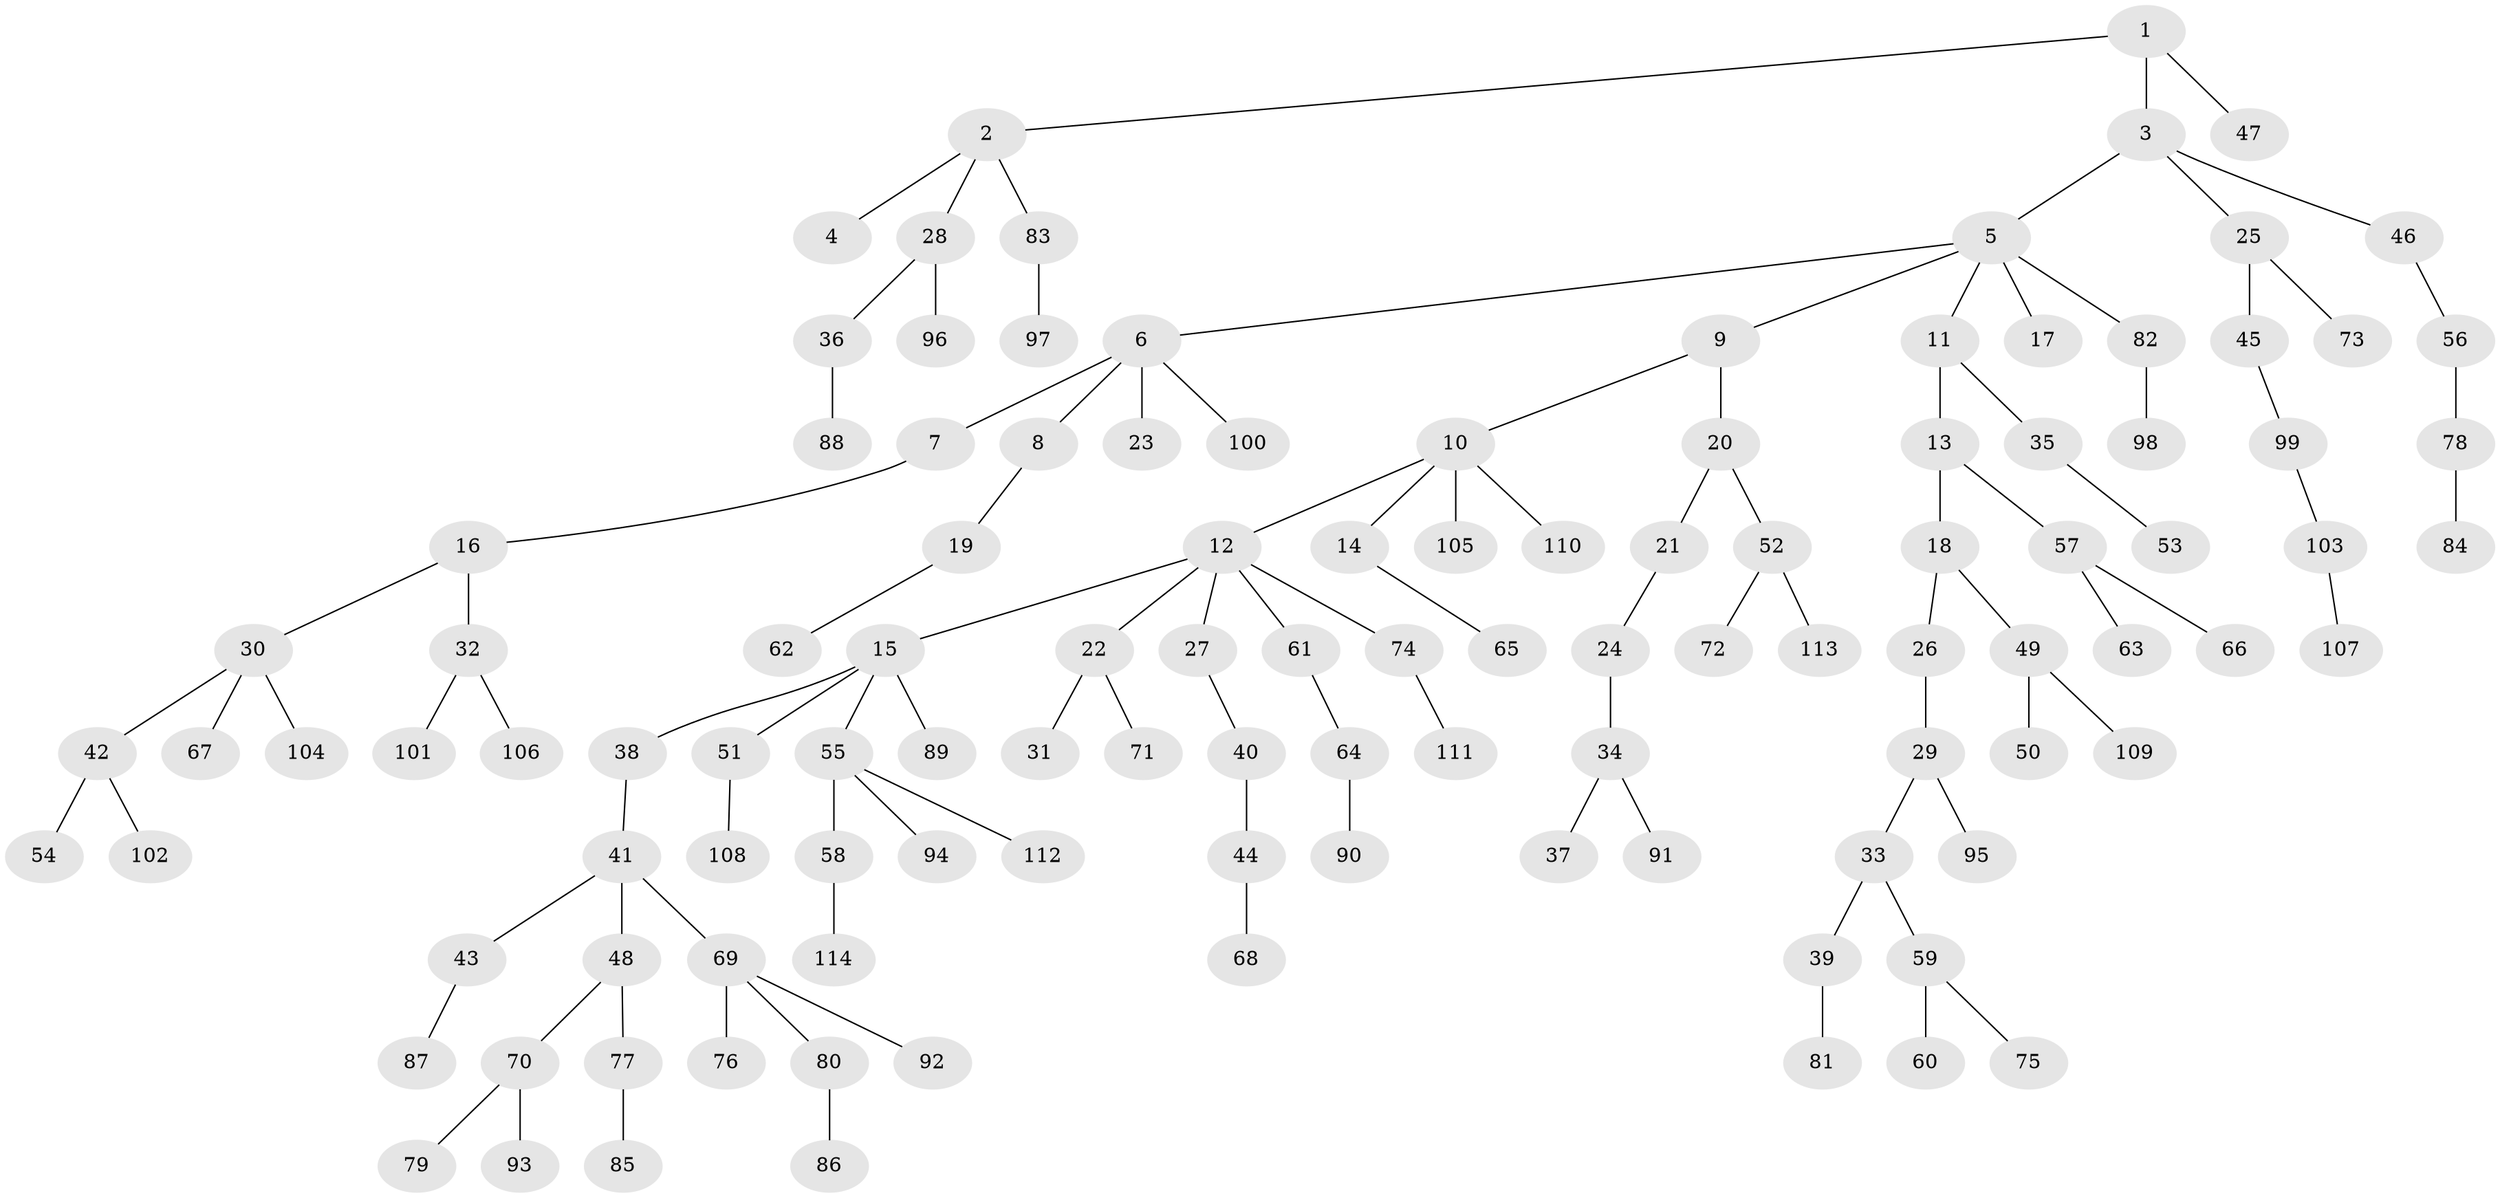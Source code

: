 // coarse degree distribution, {2: 0.15555555555555556, 1: 0.7111111111111111, 8: 0.022222222222222223, 4: 0.022222222222222223, 9: 0.022222222222222223, 5: 0.044444444444444446, 11: 0.022222222222222223}
// Generated by graph-tools (version 1.1) at 2025/56/03/04/25 21:56:45]
// undirected, 114 vertices, 113 edges
graph export_dot {
graph [start="1"]
  node [color=gray90,style=filled];
  1;
  2;
  3;
  4;
  5;
  6;
  7;
  8;
  9;
  10;
  11;
  12;
  13;
  14;
  15;
  16;
  17;
  18;
  19;
  20;
  21;
  22;
  23;
  24;
  25;
  26;
  27;
  28;
  29;
  30;
  31;
  32;
  33;
  34;
  35;
  36;
  37;
  38;
  39;
  40;
  41;
  42;
  43;
  44;
  45;
  46;
  47;
  48;
  49;
  50;
  51;
  52;
  53;
  54;
  55;
  56;
  57;
  58;
  59;
  60;
  61;
  62;
  63;
  64;
  65;
  66;
  67;
  68;
  69;
  70;
  71;
  72;
  73;
  74;
  75;
  76;
  77;
  78;
  79;
  80;
  81;
  82;
  83;
  84;
  85;
  86;
  87;
  88;
  89;
  90;
  91;
  92;
  93;
  94;
  95;
  96;
  97;
  98;
  99;
  100;
  101;
  102;
  103;
  104;
  105;
  106;
  107;
  108;
  109;
  110;
  111;
  112;
  113;
  114;
  1 -- 2;
  1 -- 3;
  1 -- 47;
  2 -- 4;
  2 -- 28;
  2 -- 83;
  3 -- 5;
  3 -- 25;
  3 -- 46;
  5 -- 6;
  5 -- 9;
  5 -- 11;
  5 -- 17;
  5 -- 82;
  6 -- 7;
  6 -- 8;
  6 -- 23;
  6 -- 100;
  7 -- 16;
  8 -- 19;
  9 -- 10;
  9 -- 20;
  10 -- 12;
  10 -- 14;
  10 -- 105;
  10 -- 110;
  11 -- 13;
  11 -- 35;
  12 -- 15;
  12 -- 22;
  12 -- 27;
  12 -- 61;
  12 -- 74;
  13 -- 18;
  13 -- 57;
  14 -- 65;
  15 -- 38;
  15 -- 51;
  15 -- 55;
  15 -- 89;
  16 -- 30;
  16 -- 32;
  18 -- 26;
  18 -- 49;
  19 -- 62;
  20 -- 21;
  20 -- 52;
  21 -- 24;
  22 -- 31;
  22 -- 71;
  24 -- 34;
  25 -- 45;
  25 -- 73;
  26 -- 29;
  27 -- 40;
  28 -- 36;
  28 -- 96;
  29 -- 33;
  29 -- 95;
  30 -- 42;
  30 -- 67;
  30 -- 104;
  32 -- 101;
  32 -- 106;
  33 -- 39;
  33 -- 59;
  34 -- 37;
  34 -- 91;
  35 -- 53;
  36 -- 88;
  38 -- 41;
  39 -- 81;
  40 -- 44;
  41 -- 43;
  41 -- 48;
  41 -- 69;
  42 -- 54;
  42 -- 102;
  43 -- 87;
  44 -- 68;
  45 -- 99;
  46 -- 56;
  48 -- 70;
  48 -- 77;
  49 -- 50;
  49 -- 109;
  51 -- 108;
  52 -- 72;
  52 -- 113;
  55 -- 58;
  55 -- 94;
  55 -- 112;
  56 -- 78;
  57 -- 63;
  57 -- 66;
  58 -- 114;
  59 -- 60;
  59 -- 75;
  61 -- 64;
  64 -- 90;
  69 -- 76;
  69 -- 80;
  69 -- 92;
  70 -- 79;
  70 -- 93;
  74 -- 111;
  77 -- 85;
  78 -- 84;
  80 -- 86;
  82 -- 98;
  83 -- 97;
  99 -- 103;
  103 -- 107;
}
